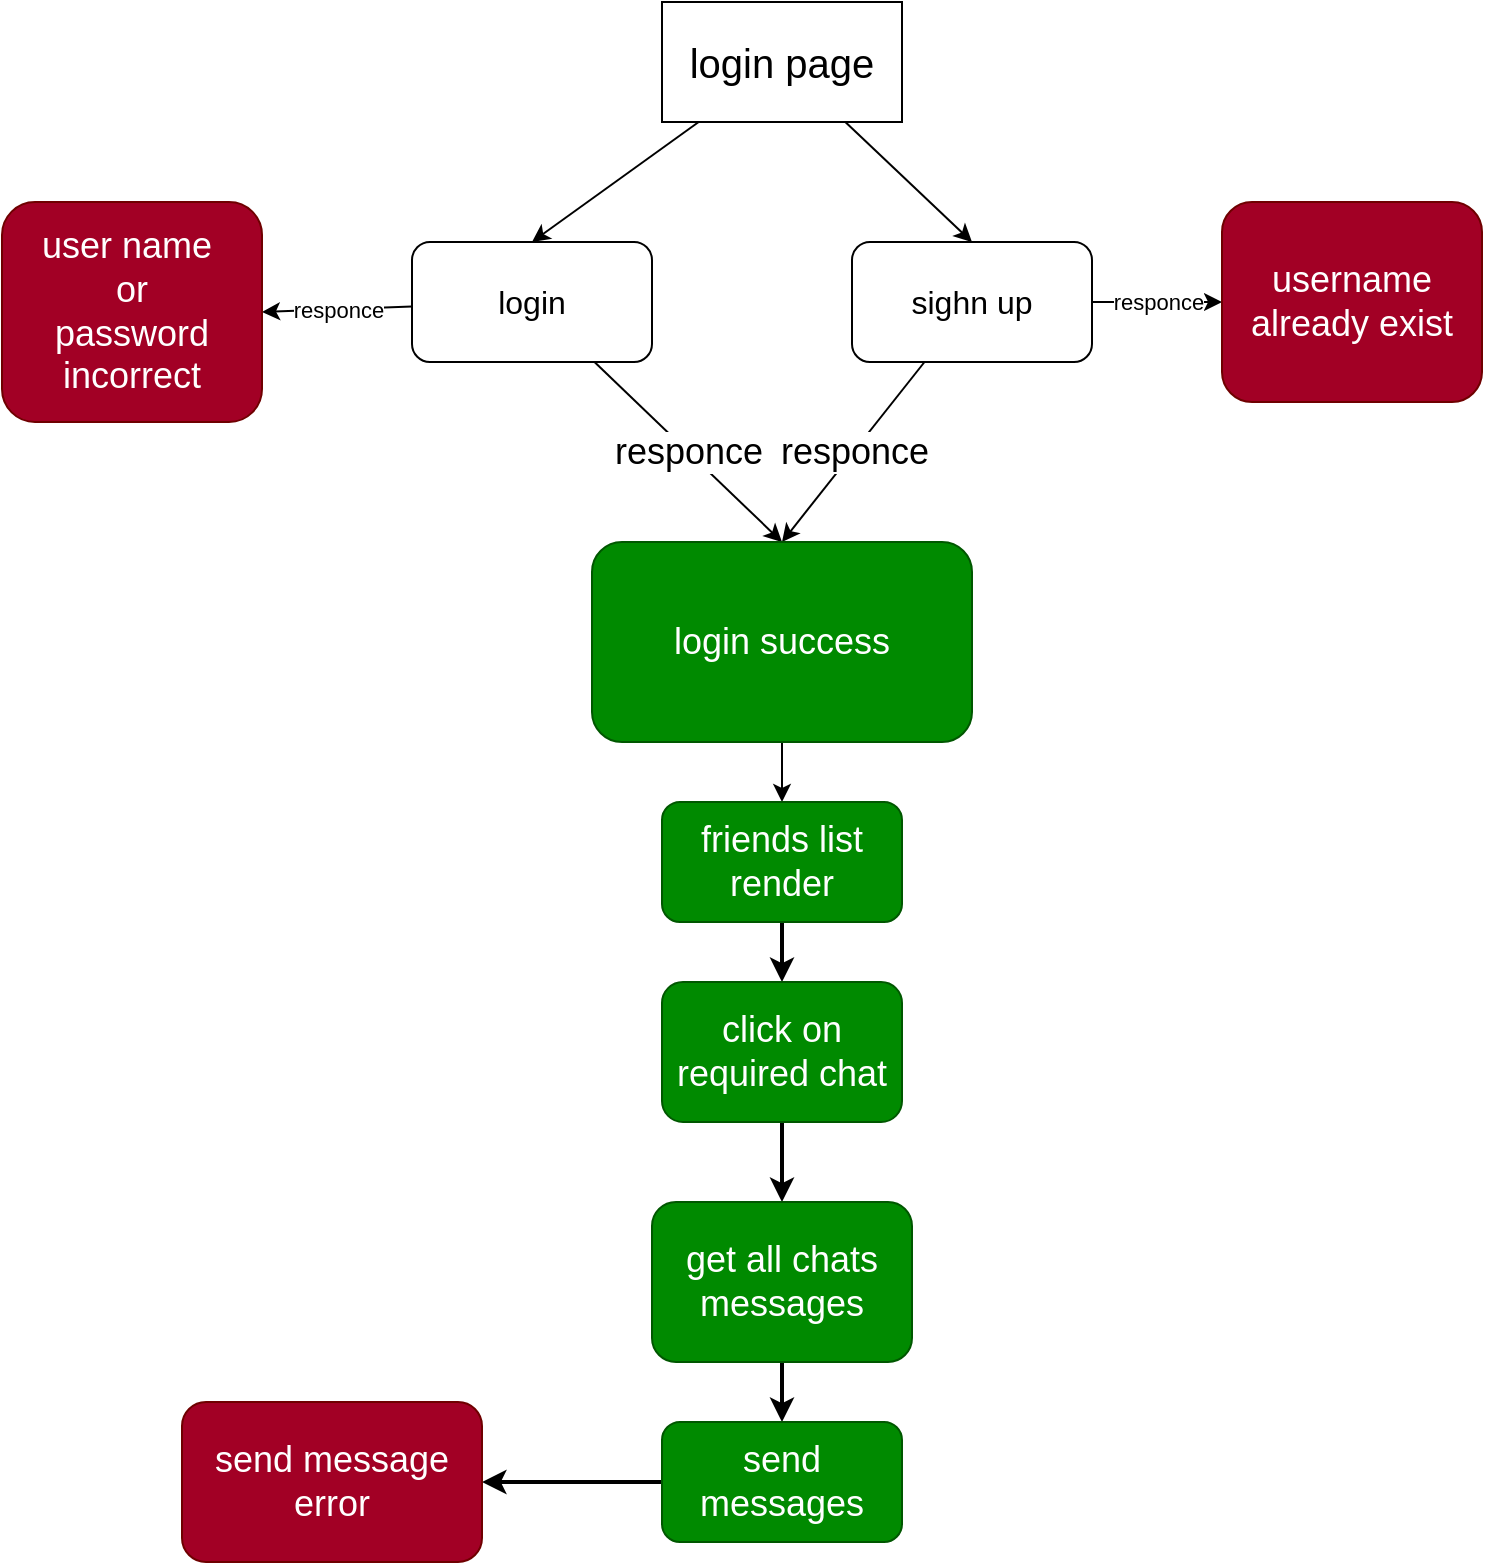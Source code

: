 <mxfile>
    <diagram id="3E5QCsMniTmkKvHvJSr3" name="Page-1">
        <mxGraphModel dx="832" dy="1597" grid="1" gridSize="10" guides="1" tooltips="1" connect="1" arrows="1" fold="1" page="1" pageScale="1" pageWidth="850" pageHeight="1100" math="0" shadow="0">
            <root>
                <mxCell id="0"/>
                <mxCell id="1" parent="0"/>
                <mxCell id="5" value="responce" style="edgeStyle=none;html=1;fontSize=18;entryX=0.5;entryY=0;entryDx=0;entryDy=0;" parent="1" source="2" target="14" edge="1">
                    <mxGeometry relative="1" as="geometry">
                        <mxPoint x="515" y="-840" as="targetPoint"/>
                    </mxGeometry>
                </mxCell>
                <mxCell id="18" value="responce" style="edgeStyle=none;html=1;entryX=0;entryY=0.5;entryDx=0;entryDy=0;" parent="1" source="2" target="4" edge="1">
                    <mxGeometry relative="1" as="geometry"/>
                </mxCell>
                <mxCell id="2" value="&lt;font size=&quot;3&quot;&gt;sighn up&lt;br&gt;&lt;/font&gt;" style="rounded=1;whiteSpace=wrap;html=1;" parent="1" vertex="1">
                    <mxGeometry x="455" y="-960" width="120" height="60" as="geometry"/>
                </mxCell>
                <mxCell id="4" value="username already exist" style="rounded=1;whiteSpace=wrap;html=1;fontSize=18;fillColor=#a20025;fontColor=#ffffff;strokeColor=#6F0000;" parent="1" vertex="1">
                    <mxGeometry x="640" y="-980" width="130" height="100" as="geometry"/>
                </mxCell>
                <mxCell id="11" value="responce" style="edgeStyle=none;html=1;fontSize=18;entryX=0.5;entryY=0;entryDx=0;entryDy=0;" parent="1" source="12" target="14" edge="1">
                    <mxGeometry relative="1" as="geometry">
                        <mxPoint x="475.0" y="-870" as="targetPoint"/>
                    </mxGeometry>
                </mxCell>
                <mxCell id="19" value="responce" style="edgeStyle=none;html=1;entryX=1;entryY=0.5;entryDx=0;entryDy=0;" parent="1" source="12" target="13" edge="1">
                    <mxGeometry relative="1" as="geometry"/>
                </mxCell>
                <mxCell id="12" value="&lt;font size=&quot;3&quot;&gt;login&lt;br&gt;&lt;/font&gt;" style="rounded=1;whiteSpace=wrap;html=1;" parent="1" vertex="1">
                    <mxGeometry x="235" y="-960" width="120" height="60" as="geometry"/>
                </mxCell>
                <mxCell id="13" value="user name&amp;nbsp;&lt;br&gt;or&lt;br&gt;password&lt;br&gt;incorrect" style="rounded=1;whiteSpace=wrap;html=1;fontSize=18;fillColor=#a20025;fontColor=#ffffff;strokeColor=#6F0000;" parent="1" vertex="1">
                    <mxGeometry x="30" y="-980" width="130" height="110" as="geometry"/>
                </mxCell>
                <mxCell id="21" value="" style="edgeStyle=none;html=1;" parent="1" source="14" target="20" edge="1">
                    <mxGeometry relative="1" as="geometry"/>
                </mxCell>
                <mxCell id="14" value="login success" style="rounded=1;whiteSpace=wrap;html=1;fontSize=18;fillColor=#008a00;fontColor=#ffffff;strokeColor=#005700;" parent="1" vertex="1">
                    <mxGeometry x="325" y="-810" width="190" height="100" as="geometry"/>
                </mxCell>
                <mxCell id="16" style="edgeStyle=none;html=1;entryX=0.5;entryY=0;entryDx=0;entryDy=0;fontSize=20;" parent="1" source="15" target="2" edge="1">
                    <mxGeometry relative="1" as="geometry"/>
                </mxCell>
                <mxCell id="17" style="edgeStyle=none;html=1;entryX=0.5;entryY=0;entryDx=0;entryDy=0;fontSize=20;" parent="1" source="15" target="12" edge="1">
                    <mxGeometry relative="1" as="geometry"/>
                </mxCell>
                <mxCell id="15" value="&lt;font style=&quot;font-size: 20px;&quot;&gt;login page&lt;/font&gt;" style="rounded=0;whiteSpace=wrap;html=1;" parent="1" vertex="1">
                    <mxGeometry x="360" y="-1080" width="120" height="60" as="geometry"/>
                </mxCell>
                <mxCell id="25" style="edgeStyle=none;html=1;strokeWidth=2;" parent="1" source="20" target="26" edge="1">
                    <mxGeometry relative="1" as="geometry">
                        <mxPoint x="420" y="-530" as="targetPoint"/>
                    </mxGeometry>
                </mxCell>
                <mxCell id="20" value="friends list&lt;br&gt;render" style="whiteSpace=wrap;html=1;fontSize=18;fillColor=#008a00;strokeColor=#005700;fontColor=#ffffff;rounded=1;" parent="1" vertex="1">
                    <mxGeometry x="360" y="-680" width="120" height="60" as="geometry"/>
                </mxCell>
                <mxCell id="29" value="" style="edgeStyle=none;html=1;strokeWidth=2;fontSize=18;" parent="1" source="26" target="28" edge="1">
                    <mxGeometry relative="1" as="geometry"/>
                </mxCell>
                <mxCell id="26" value="&lt;span style=&quot;font-size: 18px;&quot;&gt;click on required chat&lt;br&gt;&lt;/span&gt;" style="rounded=1;whiteSpace=wrap;html=1;fillColor=#008a00;fontColor=#ffffff;strokeColor=#005700;" parent="1" vertex="1">
                    <mxGeometry x="360" y="-590" width="120" height="70" as="geometry"/>
                </mxCell>
                <mxCell id="31" value="" style="edgeStyle=none;html=1;strokeWidth=2;fontSize=18;" parent="1" source="28" target="30" edge="1">
                    <mxGeometry relative="1" as="geometry"/>
                </mxCell>
                <mxCell id="28" value="&lt;font style=&quot;font-size: 18px;&quot;&gt;get all chats&lt;br&gt;messages&lt;/font&gt;" style="whiteSpace=wrap;html=1;fillColor=#008a00;strokeColor=#005700;fontColor=#ffffff;rounded=1;" parent="1" vertex="1">
                    <mxGeometry x="355" y="-480" width="130" height="80" as="geometry"/>
                </mxCell>
                <mxCell id="33" value="" style="edgeStyle=none;html=1;strokeWidth=2;fontSize=18;" parent="1" source="30" target="32" edge="1">
                    <mxGeometry relative="1" as="geometry"/>
                </mxCell>
                <mxCell id="30" value="&lt;font style=&quot;font-size: 18px;&quot;&gt;send messages&lt;/font&gt;" style="whiteSpace=wrap;html=1;fillColor=#008a00;strokeColor=#005700;fontColor=#ffffff;rounded=1;" parent="1" vertex="1">
                    <mxGeometry x="360" y="-370" width="120" height="60" as="geometry"/>
                </mxCell>
                <mxCell id="32" value="&lt;font style=&quot;font-size: 18px;&quot;&gt;send message error&lt;/font&gt;" style="whiteSpace=wrap;html=1;fillColor=#a20025;strokeColor=#6F0000;fontColor=#ffffff;rounded=1;" parent="1" vertex="1">
                    <mxGeometry x="120" y="-380" width="150" height="80" as="geometry"/>
                </mxCell>
            </root>
        </mxGraphModel>
    </diagram>
</mxfile>